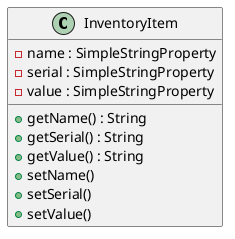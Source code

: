 @startuml
'https://plantuml.com/class-diagram

class InventoryItem {
    -name : SimpleStringProperty
    -serial : SimpleStringProperty
    -value : SimpleStringProperty
    +getName() : String
    +getSerial() : String
    +getValue() : String
    +setName()
    +setSerial()
    +setValue()
}

@enduml